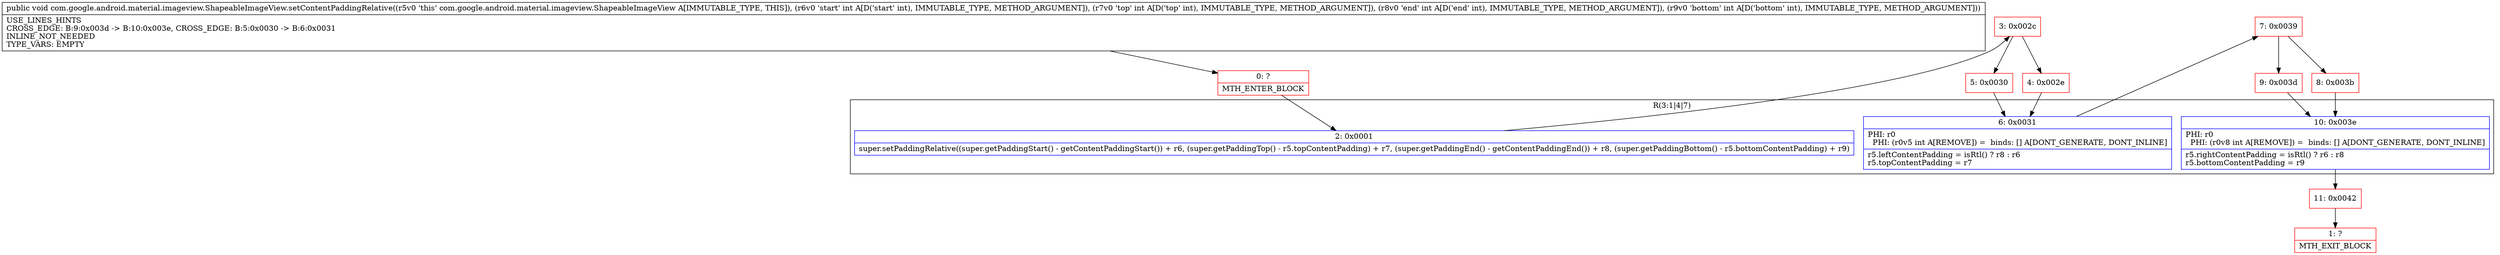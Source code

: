 digraph "CFG forcom.google.android.material.imageview.ShapeableImageView.setContentPaddingRelative(IIII)V" {
subgraph cluster_Region_468880545 {
label = "R(3:1|4|7)";
node [shape=record,color=blue];
Node_2 [shape=record,label="{2\:\ 0x0001|super.setPaddingRelative((super.getPaddingStart() \- getContentPaddingStart()) + r6, (super.getPaddingTop() \- r5.topContentPadding) + r7, (super.getPaddingEnd() \- getContentPaddingEnd()) + r8, (super.getPaddingBottom() \- r5.bottomContentPadding) + r9)\l}"];
Node_6 [shape=record,label="{6\:\ 0x0031|PHI: r0 \l  PHI: (r0v5 int A[REMOVE]) =  binds: [] A[DONT_GENERATE, DONT_INLINE]\l|r5.leftContentPadding = isRtl() ? r8 : r6\lr5.topContentPadding = r7\l}"];
Node_10 [shape=record,label="{10\:\ 0x003e|PHI: r0 \l  PHI: (r0v8 int A[REMOVE]) =  binds: [] A[DONT_GENERATE, DONT_INLINE]\l|r5.rightContentPadding = isRtl() ? r6 : r8\lr5.bottomContentPadding = r9\l}"];
}
Node_0 [shape=record,color=red,label="{0\:\ ?|MTH_ENTER_BLOCK\l}"];
Node_3 [shape=record,color=red,label="{3\:\ 0x002c}"];
Node_4 [shape=record,color=red,label="{4\:\ 0x002e}"];
Node_7 [shape=record,color=red,label="{7\:\ 0x0039}"];
Node_8 [shape=record,color=red,label="{8\:\ 0x003b}"];
Node_11 [shape=record,color=red,label="{11\:\ 0x0042}"];
Node_1 [shape=record,color=red,label="{1\:\ ?|MTH_EXIT_BLOCK\l}"];
Node_9 [shape=record,color=red,label="{9\:\ 0x003d}"];
Node_5 [shape=record,color=red,label="{5\:\ 0x0030}"];
MethodNode[shape=record,label="{public void com.google.android.material.imageview.ShapeableImageView.setContentPaddingRelative((r5v0 'this' com.google.android.material.imageview.ShapeableImageView A[IMMUTABLE_TYPE, THIS]), (r6v0 'start' int A[D('start' int), IMMUTABLE_TYPE, METHOD_ARGUMENT]), (r7v0 'top' int A[D('top' int), IMMUTABLE_TYPE, METHOD_ARGUMENT]), (r8v0 'end' int A[D('end' int), IMMUTABLE_TYPE, METHOD_ARGUMENT]), (r9v0 'bottom' int A[D('bottom' int), IMMUTABLE_TYPE, METHOD_ARGUMENT]))  | USE_LINES_HINTS\lCROSS_EDGE: B:9:0x003d \-\> B:10:0x003e, CROSS_EDGE: B:5:0x0030 \-\> B:6:0x0031\lINLINE_NOT_NEEDED\lTYPE_VARS: EMPTY\l}"];
MethodNode -> Node_0;Node_2 -> Node_3;
Node_6 -> Node_7;
Node_10 -> Node_11;
Node_0 -> Node_2;
Node_3 -> Node_4;
Node_3 -> Node_5;
Node_4 -> Node_6;
Node_7 -> Node_8;
Node_7 -> Node_9;
Node_8 -> Node_10;
Node_11 -> Node_1;
Node_9 -> Node_10;
Node_5 -> Node_6;
}

